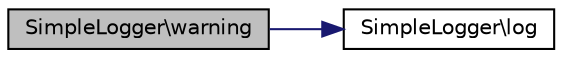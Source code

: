 digraph "SimpleLogger\warning"
{
 // INTERACTIVE_SVG=YES
 // LATEX_PDF_SIZE
  edge [fontname="Helvetica",fontsize="10",labelfontname="Helvetica",labelfontsize="10"];
  node [fontname="Helvetica",fontsize="10",shape=record];
  rankdir="LR";
  Node1 [label="SimpleLogger\\warning",height=0.2,width=0.4,color="black", fillcolor="grey75", style="filled", fontcolor="black",tooltip=" "];
  Node1 -> Node2 [color="midnightblue",fontsize="10",style="solid",fontname="Helvetica"];
  Node2 [label="SimpleLogger\\log",height=0.2,width=0.4,color="black", fillcolor="white", style="filled",URL="$d9/df4/class_simple_logger.html#a3d559ddde27dccb5187c69276d100d51",tooltip=" "];
}

